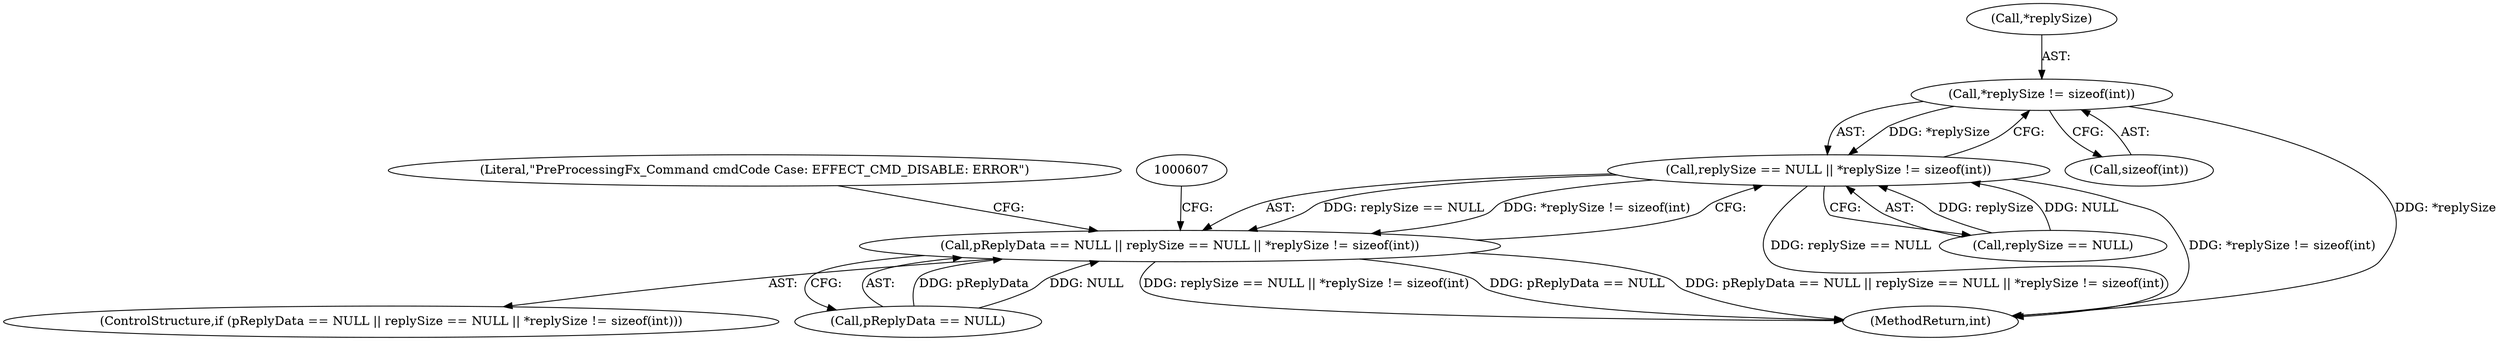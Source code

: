 digraph "0_Android_aeea52da00d210587fb3ed895de3d5f2e0264c88_9@API" {
"1000593" [label="(Call,*replySize != sizeof(int))"];
"1000589" [label="(Call,replySize == NULL || *replySize != sizeof(int))"];
"1000585" [label="(Call,pReplyData == NULL || replySize == NULL || *replySize != sizeof(int))"];
"1000586" [label="(Call,pReplyData == NULL)"];
"1000600" [label="(Literal,\"PreProcessingFx_Command cmdCode Case: EFFECT_CMD_DISABLE: ERROR\")"];
"1000590" [label="(Call,replySize == NULL)"];
"1000593" [label="(Call,*replySize != sizeof(int))"];
"1000594" [label="(Call,*replySize)"];
"1000584" [label="(ControlStructure,if (pReplyData == NULL || replySize == NULL || *replySize != sizeof(int)))"];
"1000585" [label="(Call,pReplyData == NULL || replySize == NULL || *replySize != sizeof(int))"];
"1000589" [label="(Call,replySize == NULL || *replySize != sizeof(int))"];
"1000596" [label="(Call,sizeof(int))"];
"1001318" [label="(MethodReturn,int)"];
"1000593" -> "1000589"  [label="AST: "];
"1000593" -> "1000596"  [label="CFG: "];
"1000594" -> "1000593"  [label="AST: "];
"1000596" -> "1000593"  [label="AST: "];
"1000589" -> "1000593"  [label="CFG: "];
"1000593" -> "1001318"  [label="DDG: *replySize"];
"1000593" -> "1000589"  [label="DDG: *replySize"];
"1000589" -> "1000585"  [label="AST: "];
"1000589" -> "1000590"  [label="CFG: "];
"1000590" -> "1000589"  [label="AST: "];
"1000585" -> "1000589"  [label="CFG: "];
"1000589" -> "1001318"  [label="DDG: replySize == NULL"];
"1000589" -> "1001318"  [label="DDG: *replySize != sizeof(int)"];
"1000589" -> "1000585"  [label="DDG: replySize == NULL"];
"1000589" -> "1000585"  [label="DDG: *replySize != sizeof(int)"];
"1000590" -> "1000589"  [label="DDG: replySize"];
"1000590" -> "1000589"  [label="DDG: NULL"];
"1000585" -> "1000584"  [label="AST: "];
"1000585" -> "1000586"  [label="CFG: "];
"1000586" -> "1000585"  [label="AST: "];
"1000600" -> "1000585"  [label="CFG: "];
"1000607" -> "1000585"  [label="CFG: "];
"1000585" -> "1001318"  [label="DDG: replySize == NULL || *replySize != sizeof(int)"];
"1000585" -> "1001318"  [label="DDG: pReplyData == NULL"];
"1000585" -> "1001318"  [label="DDG: pReplyData == NULL || replySize == NULL || *replySize != sizeof(int)"];
"1000586" -> "1000585"  [label="DDG: pReplyData"];
"1000586" -> "1000585"  [label="DDG: NULL"];
}

